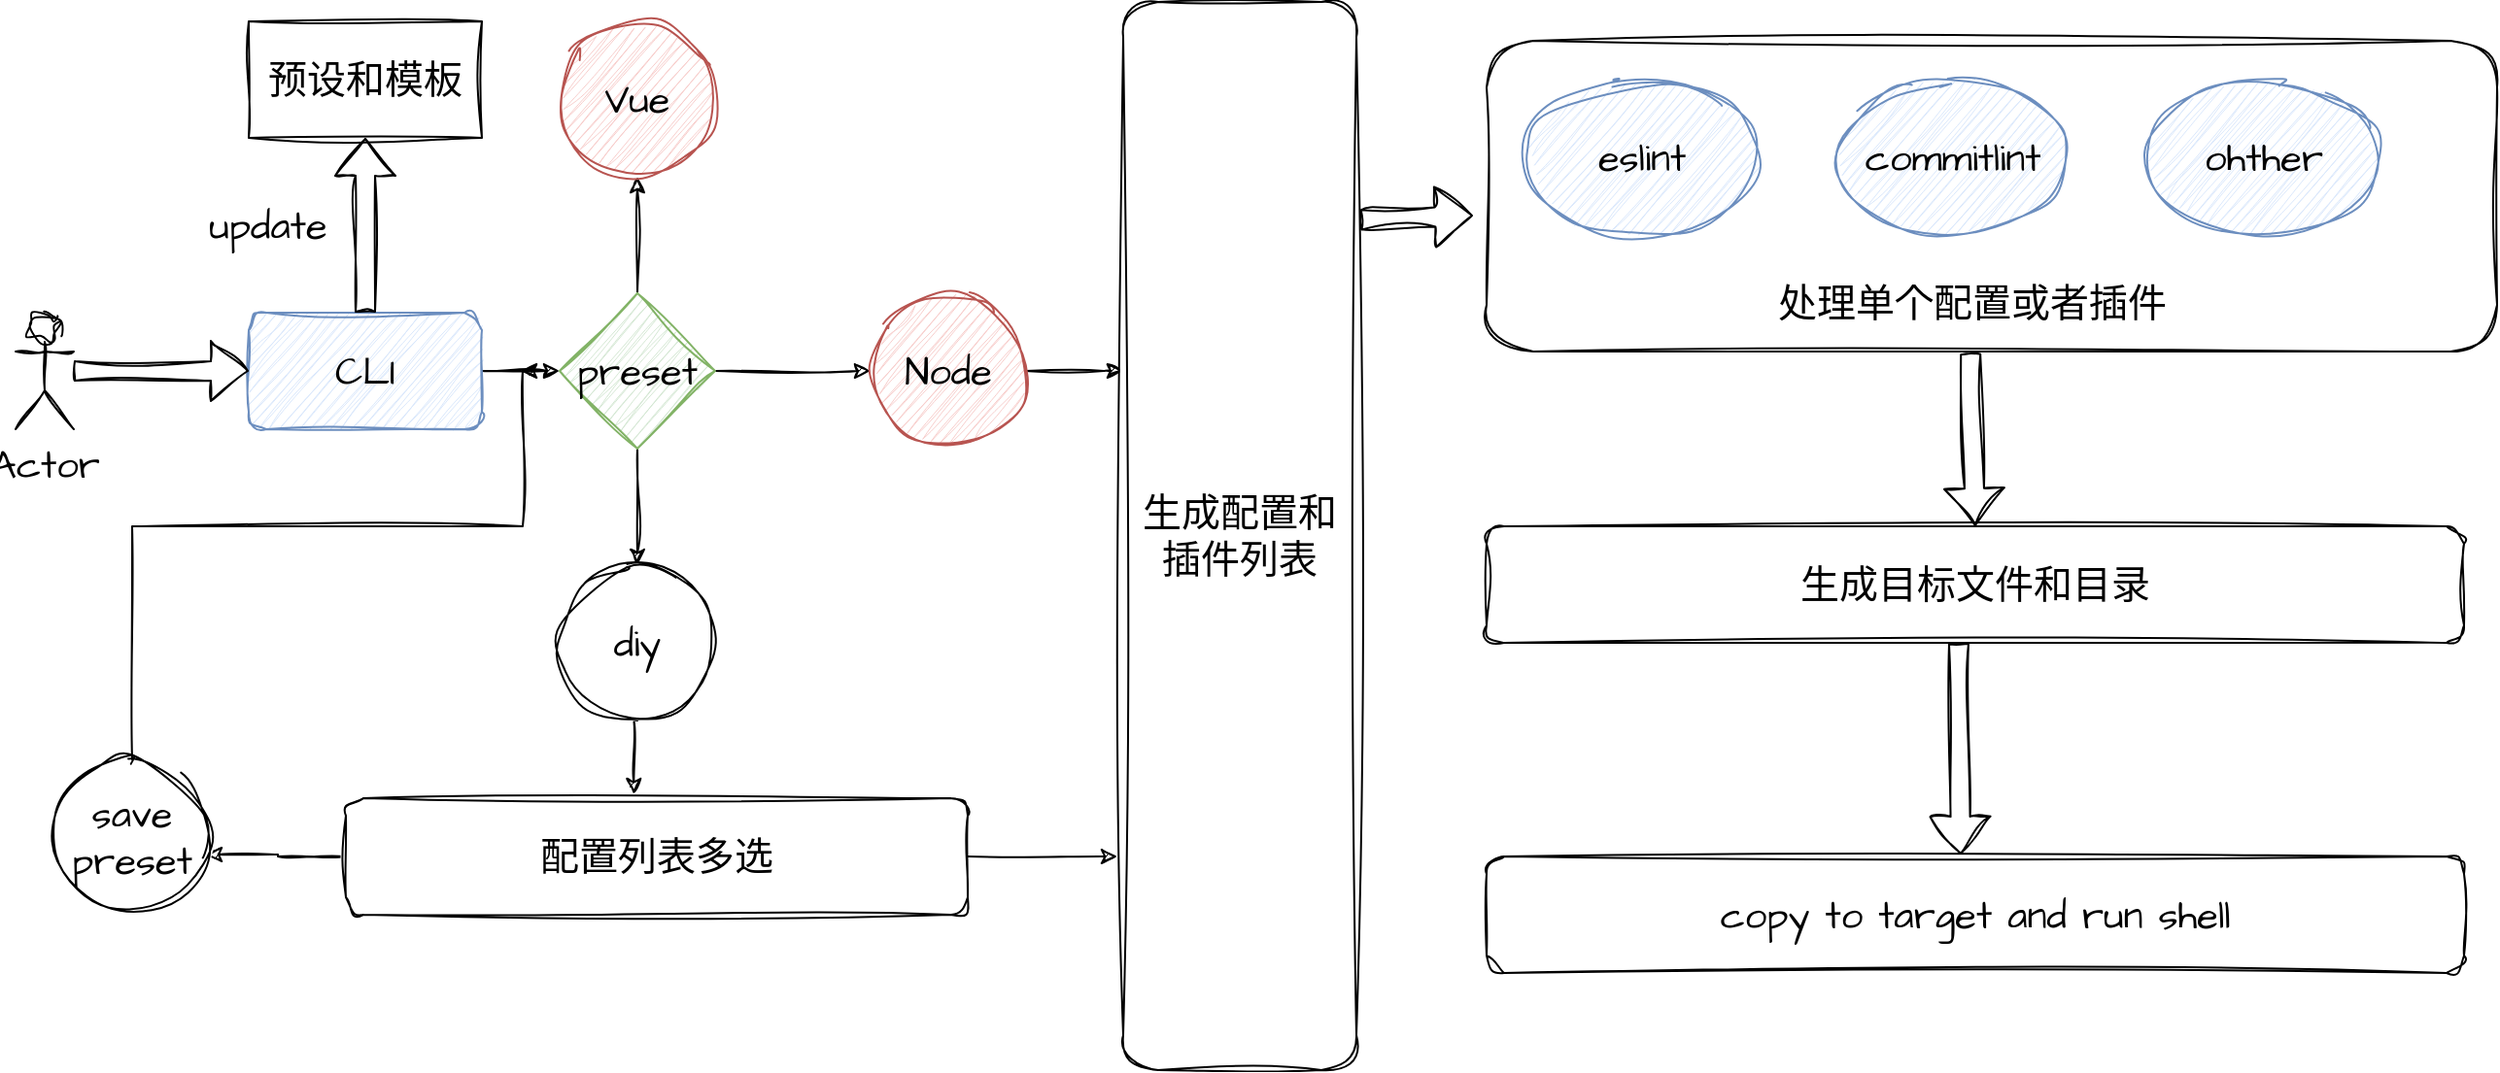 <mxfile version="21.3.8" type="device">
  <diagram id="sZ_RF0B-qtOyqRWJKmrX" name="第 1 页">
    <mxGraphModel dx="1434" dy="806" grid="1" gridSize="10" guides="1" tooltips="1" connect="1" arrows="1" fold="1" page="1" pageScale="1" pageWidth="827" pageHeight="1169" background="#ffffff" math="0" shadow="0">
      <root>
        <mxCell id="0" />
        <mxCell id="1" parent="0" />
        <mxCell id="cZ2S4tiX9ya77SvHFUL8-15" style="edgeStyle=orthogonalEdgeStyle;rounded=0;sketch=1;hachureGap=4;jiggle=2;curveFitting=1;orthogonalLoop=1;jettySize=auto;html=1;exitX=1;exitY=0.5;exitDx=0;exitDy=0;fontFamily=Architects Daughter;fontSource=https%3A%2F%2Ffonts.googleapis.com%2Fcss%3Ffamily%3DArchitects%2BDaughter;fontSize=16;" parent="1" source="3" target="cZ2S4tiX9ya77SvHFUL8-7" edge="1">
          <mxGeometry relative="1" as="geometry" />
        </mxCell>
        <mxCell id="3" value="CLI" style="rounded=1;whiteSpace=wrap;html=1;sketch=1;hachureGap=4;jiggle=2;curveFitting=1;fontFamily=Architects Daughter;fontSource=https%3A%2F%2Ffonts.googleapis.com%2Fcss%3Ffamily%3DArchitects%2BDaughter;fontSize=20;fillColor=#dae8fc;strokeColor=#6c8ebf;" parent="1" vertex="1">
          <mxGeometry x="190" y="290" width="120" height="60" as="geometry" />
        </mxCell>
        <mxCell id="cZ2S4tiX9ya77SvHFUL8-3" value="Actor" style="shape=umlActor;verticalLabelPosition=bottom;verticalAlign=top;html=1;outlineConnect=0;sketch=1;hachureGap=4;jiggle=2;curveFitting=1;fontFamily=Architects Daughter;fontSource=https%3A%2F%2Ffonts.googleapis.com%2Fcss%3Ffamily%3DArchitects%2BDaughter;fontSize=20;" parent="1" vertex="1">
          <mxGeometry x="70" y="290" width="30" height="60" as="geometry" />
        </mxCell>
        <mxCell id="cZ2S4tiX9ya77SvHFUL8-5" value="" style="shape=flexArrow;endArrow=classic;html=1;rounded=0;sketch=1;hachureGap=4;jiggle=2;curveFitting=1;fontFamily=Architects Daughter;fontSource=https%3A%2F%2Ffonts.googleapis.com%2Fcss%3Ffamily%3DArchitects%2BDaughter;fontSize=16;entryX=0;entryY=0.5;entryDx=0;entryDy=0;" parent="1" source="cZ2S4tiX9ya77SvHFUL8-3" target="3" edge="1">
          <mxGeometry width="50" height="50" relative="1" as="geometry">
            <mxPoint x="120" y="350" as="sourcePoint" />
            <mxPoint x="170" y="310" as="targetPoint" />
          </mxGeometry>
        </mxCell>
        <mxCell id="cZ2S4tiX9ya77SvHFUL8-10" value="" style="edgeStyle=orthogonalEdgeStyle;rounded=0;sketch=1;hachureGap=4;jiggle=2;curveFitting=1;orthogonalLoop=1;jettySize=auto;html=1;fontFamily=Architects Daughter;fontSource=https%3A%2F%2Ffonts.googleapis.com%2Fcss%3Ffamily%3DArchitects%2BDaughter;fontSize=16;" parent="1" source="cZ2S4tiX9ya77SvHFUL8-7" target="cZ2S4tiX9ya77SvHFUL8-9" edge="1">
          <mxGeometry relative="1" as="geometry" />
        </mxCell>
        <mxCell id="cZ2S4tiX9ya77SvHFUL8-12" value="" style="edgeStyle=orthogonalEdgeStyle;rounded=0;sketch=1;hachureGap=4;jiggle=2;curveFitting=1;orthogonalLoop=1;jettySize=auto;html=1;fontFamily=Architects Daughter;fontSource=https%3A%2F%2Ffonts.googleapis.com%2Fcss%3Ffamily%3DArchitects%2BDaughter;fontSize=16;" parent="1" source="cZ2S4tiX9ya77SvHFUL8-7" target="cZ2S4tiX9ya77SvHFUL8-11" edge="1">
          <mxGeometry relative="1" as="geometry" />
        </mxCell>
        <mxCell id="cZ2S4tiX9ya77SvHFUL8-14" value="" style="edgeStyle=orthogonalEdgeStyle;rounded=0;sketch=1;hachureGap=4;jiggle=2;curveFitting=1;orthogonalLoop=1;jettySize=auto;html=1;fontFamily=Architects Daughter;fontSource=https%3A%2F%2Ffonts.googleapis.com%2Fcss%3Ffamily%3DArchitects%2BDaughter;fontSize=16;" parent="1" source="cZ2S4tiX9ya77SvHFUL8-7" target="cZ2S4tiX9ya77SvHFUL8-13" edge="1">
          <mxGeometry relative="1" as="geometry" />
        </mxCell>
        <mxCell id="cZ2S4tiX9ya77SvHFUL8-7" value="preset" style="rhombus;whiteSpace=wrap;html=1;sketch=1;hachureGap=4;jiggle=2;curveFitting=1;fontFamily=Architects Daughter;fontSource=https%3A%2F%2Ffonts.googleapis.com%2Fcss%3Ffamily%3DArchitects%2BDaughter;fontSize=20;fillColor=#d5e8d4;strokeColor=#82b366;" parent="1" vertex="1">
          <mxGeometry x="350" y="280" width="80" height="80" as="geometry" />
        </mxCell>
        <mxCell id="cZ2S4tiX9ya77SvHFUL8-9" value="Vue" style="ellipse;whiteSpace=wrap;html=1;fontSize=20;fontFamily=Architects Daughter;sketch=1;hachureGap=4;jiggle=2;curveFitting=1;fontSource=https%3A%2F%2Ffonts.googleapis.com%2Fcss%3Ffamily%3DArchitects%2BDaughter;fillColor=#f8cecc;strokeColor=#b85450;" parent="1" vertex="1">
          <mxGeometry x="350" y="140" width="80" height="80" as="geometry" />
        </mxCell>
        <mxCell id="cZ2S4tiX9ya77SvHFUL8-22" style="edgeStyle=orthogonalEdgeStyle;rounded=0;sketch=1;hachureGap=4;jiggle=2;curveFitting=1;orthogonalLoop=1;jettySize=auto;html=1;exitX=1;exitY=0.5;exitDx=0;exitDy=0;fontFamily=Architects Daughter;fontSource=https%3A%2F%2Ffonts.googleapis.com%2Fcss%3Ffamily%3DArchitects%2BDaughter;fontSize=16;" parent="1" source="cZ2S4tiX9ya77SvHFUL8-11" target="cZ2S4tiX9ya77SvHFUL8-20" edge="1">
          <mxGeometry relative="1" as="geometry">
            <Array as="points">
              <mxPoint x="630" y="320" />
              <mxPoint x="630" y="320" />
            </Array>
          </mxGeometry>
        </mxCell>
        <mxCell id="cZ2S4tiX9ya77SvHFUL8-11" value="Node" style="ellipse;whiteSpace=wrap;html=1;fontSize=20;fontFamily=Architects Daughter;sketch=1;hachureGap=4;jiggle=2;curveFitting=1;fontSource=https%3A%2F%2Ffonts.googleapis.com%2Fcss%3Ffamily%3DArchitects%2BDaughter;fillColor=#f8cecc;strokeColor=#b85450;" parent="1" vertex="1">
          <mxGeometry x="510" y="280" width="80" height="80" as="geometry" />
        </mxCell>
        <mxCell id="cZ2S4tiX9ya77SvHFUL8-19" style="edgeStyle=orthogonalEdgeStyle;rounded=0;sketch=1;hachureGap=4;jiggle=2;curveFitting=1;orthogonalLoop=1;jettySize=auto;html=1;exitX=0.5;exitY=1;exitDx=0;exitDy=0;entryX=0.463;entryY=-0.033;entryDx=0;entryDy=0;entryPerimeter=0;fontFamily=Architects Daughter;fontSource=https%3A%2F%2Ffonts.googleapis.com%2Fcss%3Ffamily%3DArchitects%2BDaughter;fontSize=16;" parent="1" source="cZ2S4tiX9ya77SvHFUL8-13" target="cZ2S4tiX9ya77SvHFUL8-16" edge="1">
          <mxGeometry relative="1" as="geometry" />
        </mxCell>
        <mxCell id="cZ2S4tiX9ya77SvHFUL8-13" value="diy" style="ellipse;whiteSpace=wrap;html=1;fontSize=20;fontFamily=Architects Daughter;sketch=1;hachureGap=4;jiggle=2;curveFitting=1;fontSource=https%3A%2F%2Ffonts.googleapis.com%2Fcss%3Ffamily%3DArchitects%2BDaughter;" parent="1" vertex="1">
          <mxGeometry x="350" y="420" width="80" height="80" as="geometry" />
        </mxCell>
        <mxCell id="cZ2S4tiX9ya77SvHFUL8-21" style="edgeStyle=orthogonalEdgeStyle;rounded=0;sketch=1;hachureGap=4;jiggle=2;curveFitting=1;orthogonalLoop=1;jettySize=auto;html=1;exitX=1;exitY=0.5;exitDx=0;exitDy=0;entryX=-0.025;entryY=0.8;entryDx=0;entryDy=0;entryPerimeter=0;fontFamily=Architects Daughter;fontSource=https%3A%2F%2Ffonts.googleapis.com%2Fcss%3Ffamily%3DArchitects%2BDaughter;fontSize=16;" parent="1" source="cZ2S4tiX9ya77SvHFUL8-16" target="cZ2S4tiX9ya77SvHFUL8-20" edge="1">
          <mxGeometry relative="1" as="geometry" />
        </mxCell>
        <mxCell id="cZ2S4tiX9ya77SvHFUL8-32" style="edgeStyle=orthogonalEdgeStyle;rounded=0;sketch=1;hachureGap=4;jiggle=2;curveFitting=1;orthogonalLoop=1;jettySize=auto;html=1;entryX=0.975;entryY=0.613;entryDx=0;entryDy=0;entryPerimeter=0;fontFamily=Architects Daughter;fontSource=https%3A%2F%2Ffonts.googleapis.com%2Fcss%3Ffamily%3DArchitects%2BDaughter;fontSize=16;" parent="1" source="cZ2S4tiX9ya77SvHFUL8-16" target="cZ2S4tiX9ya77SvHFUL8-30" edge="1">
          <mxGeometry relative="1" as="geometry" />
        </mxCell>
        <mxCell id="cZ2S4tiX9ya77SvHFUL8-16" value="配置列表多选" style="rounded=1;whiteSpace=wrap;html=1;sketch=1;hachureGap=4;jiggle=2;curveFitting=1;fontFamily=Architects Daughter;fontSource=https%3A%2F%2Ffonts.googleapis.com%2Fcss%3Ffamily%3DArchitects%2BDaughter;fontSize=20;glass=0;" parent="1" vertex="1">
          <mxGeometry x="240" y="540" width="320" height="60" as="geometry" />
        </mxCell>
        <mxCell id="cZ2S4tiX9ya77SvHFUL8-20" value="生成配置和插件列表" style="rounded=1;whiteSpace=wrap;html=1;sketch=1;hachureGap=4;jiggle=2;curveFitting=1;fontFamily=Architects Daughter;fontSource=https%3A%2F%2Ffonts.googleapis.com%2Fcss%3Ffamily%3DArchitects%2BDaughter;fontSize=20;" parent="1" vertex="1">
          <mxGeometry x="640" y="130" width="120" height="550" as="geometry" />
        </mxCell>
        <mxCell id="cZ2S4tiX9ya77SvHFUL8-25" value="" style="shape=flexArrow;endArrow=classic;html=1;rounded=0;sketch=1;hachureGap=4;jiggle=2;curveFitting=1;fontFamily=Architects Daughter;fontSource=https%3A%2F%2Ffonts.googleapis.com%2Fcss%3Ffamily%3DArchitects%2BDaughter;fontSize=16;exitX=1.017;exitY=0.204;exitDx=0;exitDy=0;exitPerimeter=0;" parent="1" source="cZ2S4tiX9ya77SvHFUL8-20" edge="1">
          <mxGeometry width="50" height="50" relative="1" as="geometry">
            <mxPoint x="780" y="430" as="sourcePoint" />
            <mxPoint x="820" y="240" as="targetPoint" />
          </mxGeometry>
        </mxCell>
        <mxCell id="cZ2S4tiX9ya77SvHFUL8-31" style="edgeStyle=orthogonalEdgeStyle;rounded=0;sketch=1;hachureGap=4;jiggle=2;curveFitting=1;orthogonalLoop=1;jettySize=auto;html=1;fontFamily=Architects Daughter;fontSource=https%3A%2F%2Ffonts.googleapis.com%2Fcss%3Ffamily%3DArchitects%2BDaughter;fontSize=16;" parent="1" source="cZ2S4tiX9ya77SvHFUL8-30" edge="1">
          <mxGeometry relative="1" as="geometry">
            <mxPoint x="330" y="320" as="targetPoint" />
            <Array as="points">
              <mxPoint x="130" y="400" />
              <mxPoint x="331" y="400" />
            </Array>
          </mxGeometry>
        </mxCell>
        <mxCell id="cZ2S4tiX9ya77SvHFUL8-30" value="save preset" style="ellipse;whiteSpace=wrap;html=1;aspect=fixed;sketch=1;hachureGap=4;jiggle=2;curveFitting=1;fontFamily=Architects Daughter;fontSource=https%3A%2F%2Ffonts.googleapis.com%2Fcss%3Ffamily%3DArchitects%2BDaughter;fontSize=20;" parent="1" vertex="1">
          <mxGeometry x="90" y="520" width="80" height="80" as="geometry" />
        </mxCell>
        <mxCell id="cZ2S4tiX9ya77SvHFUL8-33" value="" style="group" parent="1" vertex="1" connectable="0">
          <mxGeometry x="827" y="150" width="520" height="160" as="geometry" />
        </mxCell>
        <mxCell id="cZ2S4tiX9ya77SvHFUL8-24" value="" style="rounded=1;whiteSpace=wrap;html=1;sketch=1;hachureGap=4;jiggle=2;curveFitting=1;fontFamily=Architects Daughter;fontSource=https%3A%2F%2Ffonts.googleapis.com%2Fcss%3Ffamily%3DArchitects%2BDaughter;fontSize=20;movable=1;resizable=1;rotatable=1;deletable=1;editable=1;locked=0;connectable=1;container=0;" parent="cZ2S4tiX9ya77SvHFUL8-33" vertex="1">
          <mxGeometry width="520" height="160" as="geometry" />
        </mxCell>
        <mxCell id="cZ2S4tiX9ya77SvHFUL8-26" value="eslint" style="ellipse;whiteSpace=wrap;html=1;sketch=1;hachureGap=4;jiggle=2;curveFitting=1;fontFamily=Architects Daughter;fontSource=https%3A%2F%2Ffonts.googleapis.com%2Fcss%3Ffamily%3DArchitects%2BDaughter;fontSize=20;fillColor=#dae8fc;strokeColor=#6c8ebf;movable=0;resizable=0;rotatable=0;deletable=0;editable=0;locked=1;connectable=0;" parent="cZ2S4tiX9ya77SvHFUL8-33" vertex="1">
          <mxGeometry x="20" y="20" width="120" height="80" as="geometry" />
        </mxCell>
        <mxCell id="cZ2S4tiX9ya77SvHFUL8-27" value="commitlint" style="ellipse;whiteSpace=wrap;html=1;sketch=1;hachureGap=4;jiggle=2;curveFitting=1;fontFamily=Architects Daughter;fontSource=https%3A%2F%2Ffonts.googleapis.com%2Fcss%3Ffamily%3DArchitects%2BDaughter;fontSize=20;fillColor=#dae8fc;strokeColor=#6c8ebf;movable=0;resizable=0;rotatable=0;deletable=0;editable=0;locked=1;connectable=0;" parent="cZ2S4tiX9ya77SvHFUL8-33" vertex="1">
          <mxGeometry x="180" y="20" width="120" height="80" as="geometry" />
        </mxCell>
        <mxCell id="cZ2S4tiX9ya77SvHFUL8-28" value="ohther" style="ellipse;whiteSpace=wrap;html=1;sketch=1;hachureGap=4;jiggle=2;curveFitting=1;fontFamily=Architects Daughter;fontSource=https%3A%2F%2Ffonts.googleapis.com%2Fcss%3Ffamily%3DArchitects%2BDaughter;fontSize=20;fillColor=#dae8fc;strokeColor=#6c8ebf;movable=0;resizable=0;rotatable=0;deletable=0;editable=0;locked=1;connectable=0;" parent="cZ2S4tiX9ya77SvHFUL8-33" vertex="1">
          <mxGeometry x="340" y="20" width="120" height="80" as="geometry" />
        </mxCell>
        <mxCell id="cZ2S4tiX9ya77SvHFUL8-29" value="处理单个配置或者插件" style="text;html=1;strokeColor=none;fillColor=none;align=center;verticalAlign=middle;whiteSpace=wrap;rounded=0;fontSize=20;fontFamily=Architects Daughter;movable=0;resizable=0;rotatable=0;deletable=0;editable=0;locked=1;connectable=0;" parent="cZ2S4tiX9ya77SvHFUL8-33" vertex="1">
          <mxGeometry x="130" y="120" width="240" height="30" as="geometry" />
        </mxCell>
        <mxCell id="cZ2S4tiX9ya77SvHFUL8-34" value="生成目标文件和目录" style="rounded=1;whiteSpace=wrap;html=1;sketch=1;hachureGap=4;jiggle=2;curveFitting=1;fontFamily=Architects Daughter;fontSource=https%3A%2F%2Ffonts.googleapis.com%2Fcss%3Ffamily%3DArchitects%2BDaughter;fontSize=20;" parent="1" vertex="1">
          <mxGeometry x="827" y="400" width="503" height="60" as="geometry" />
        </mxCell>
        <mxCell id="cZ2S4tiX9ya77SvHFUL8-35" value="" style="shape=flexArrow;endArrow=classic;html=1;rounded=0;sketch=1;hachureGap=4;jiggle=2;curveFitting=1;fontFamily=Architects Daughter;fontSource=https%3A%2F%2Ffonts.googleapis.com%2Fcss%3Ffamily%3DArchitects%2BDaughter;fontSize=16;exitX=0.479;exitY=1.006;exitDx=0;exitDy=0;exitPerimeter=0;entryX=0.5;entryY=0;entryDx=0;entryDy=0;" parent="1" source="cZ2S4tiX9ya77SvHFUL8-24" target="cZ2S4tiX9ya77SvHFUL8-34" edge="1">
          <mxGeometry width="50" height="50" relative="1" as="geometry">
            <mxPoint x="1040" y="450" as="sourcePoint" />
            <mxPoint x="1090" y="400" as="targetPoint" />
          </mxGeometry>
        </mxCell>
        <mxCell id="cZ2S4tiX9ya77SvHFUL8-37" value="copy to target and run shell" style="rounded=1;whiteSpace=wrap;html=1;sketch=1;hachureGap=4;jiggle=2;curveFitting=1;fontFamily=Architects Daughter;fontSource=https%3A%2F%2Ffonts.googleapis.com%2Fcss%3Ffamily%3DArchitects%2BDaughter;fontSize=20;" parent="1" vertex="1">
          <mxGeometry x="827" y="570" width="503" height="60" as="geometry" />
        </mxCell>
        <mxCell id="cZ2S4tiX9ya77SvHFUL8-38" value="" style="shape=flexArrow;endArrow=classic;html=1;rounded=0;sketch=1;hachureGap=4;jiggle=2;curveFitting=1;fontFamily=Architects Daughter;fontSource=https%3A%2F%2Ffonts.googleapis.com%2Fcss%3Ffamily%3DArchitects%2BDaughter;fontSize=16;exitX=0.479;exitY=1.006;exitDx=0;exitDy=0;exitPerimeter=0;entryX=0.485;entryY=-0.017;entryDx=0;entryDy=0;entryPerimeter=0;" parent="1" target="cZ2S4tiX9ya77SvHFUL8-37" edge="1">
          <mxGeometry width="50" height="50" relative="1" as="geometry">
            <mxPoint x="1070" y="460" as="sourcePoint" />
            <mxPoint x="1073" y="549" as="targetPoint" />
          </mxGeometry>
        </mxCell>
        <mxCell id="xfaZXFziv9iI8JeVgfi--3" value="预设和模板" style="rounded=0;whiteSpace=wrap;html=1;sketch=1;hachureGap=4;jiggle=2;curveFitting=1;fontFamily=Architects Daughter;fontSource=https%3A%2F%2Ffonts.googleapis.com%2Fcss%3Ffamily%3DArchitects%2BDaughter;fontSize=20;" vertex="1" parent="1">
          <mxGeometry x="190" y="140" width="120" height="60" as="geometry" />
        </mxCell>
        <mxCell id="xfaZXFziv9iI8JeVgfi--5" value="update" style="text;html=1;strokeColor=none;fillColor=none;align=center;verticalAlign=middle;whiteSpace=wrap;rounded=0;fontSize=20;fontFamily=Architects Daughter;" vertex="1" parent="1">
          <mxGeometry x="170" y="230" width="60" height="30" as="geometry" />
        </mxCell>
        <mxCell id="xfaZXFziv9iI8JeVgfi--6" value="" style="shape=flexArrow;endArrow=classic;html=1;rounded=0;sketch=1;hachureGap=4;jiggle=2;curveFitting=1;fontFamily=Architects Daughter;fontSource=https%3A%2F%2Ffonts.googleapis.com%2Fcss%3Ffamily%3DArchitects%2BDaughter;fontSize=16;exitX=0.5;exitY=0;exitDx=0;exitDy=0;entryX=0.5;entryY=1;entryDx=0;entryDy=0;" edge="1" parent="1" source="3" target="xfaZXFziv9iI8JeVgfi--3">
          <mxGeometry width="50" height="50" relative="1" as="geometry">
            <mxPoint x="210" y="250" as="sourcePoint" />
            <mxPoint x="260" y="200" as="targetPoint" />
          </mxGeometry>
        </mxCell>
      </root>
    </mxGraphModel>
  </diagram>
</mxfile>
